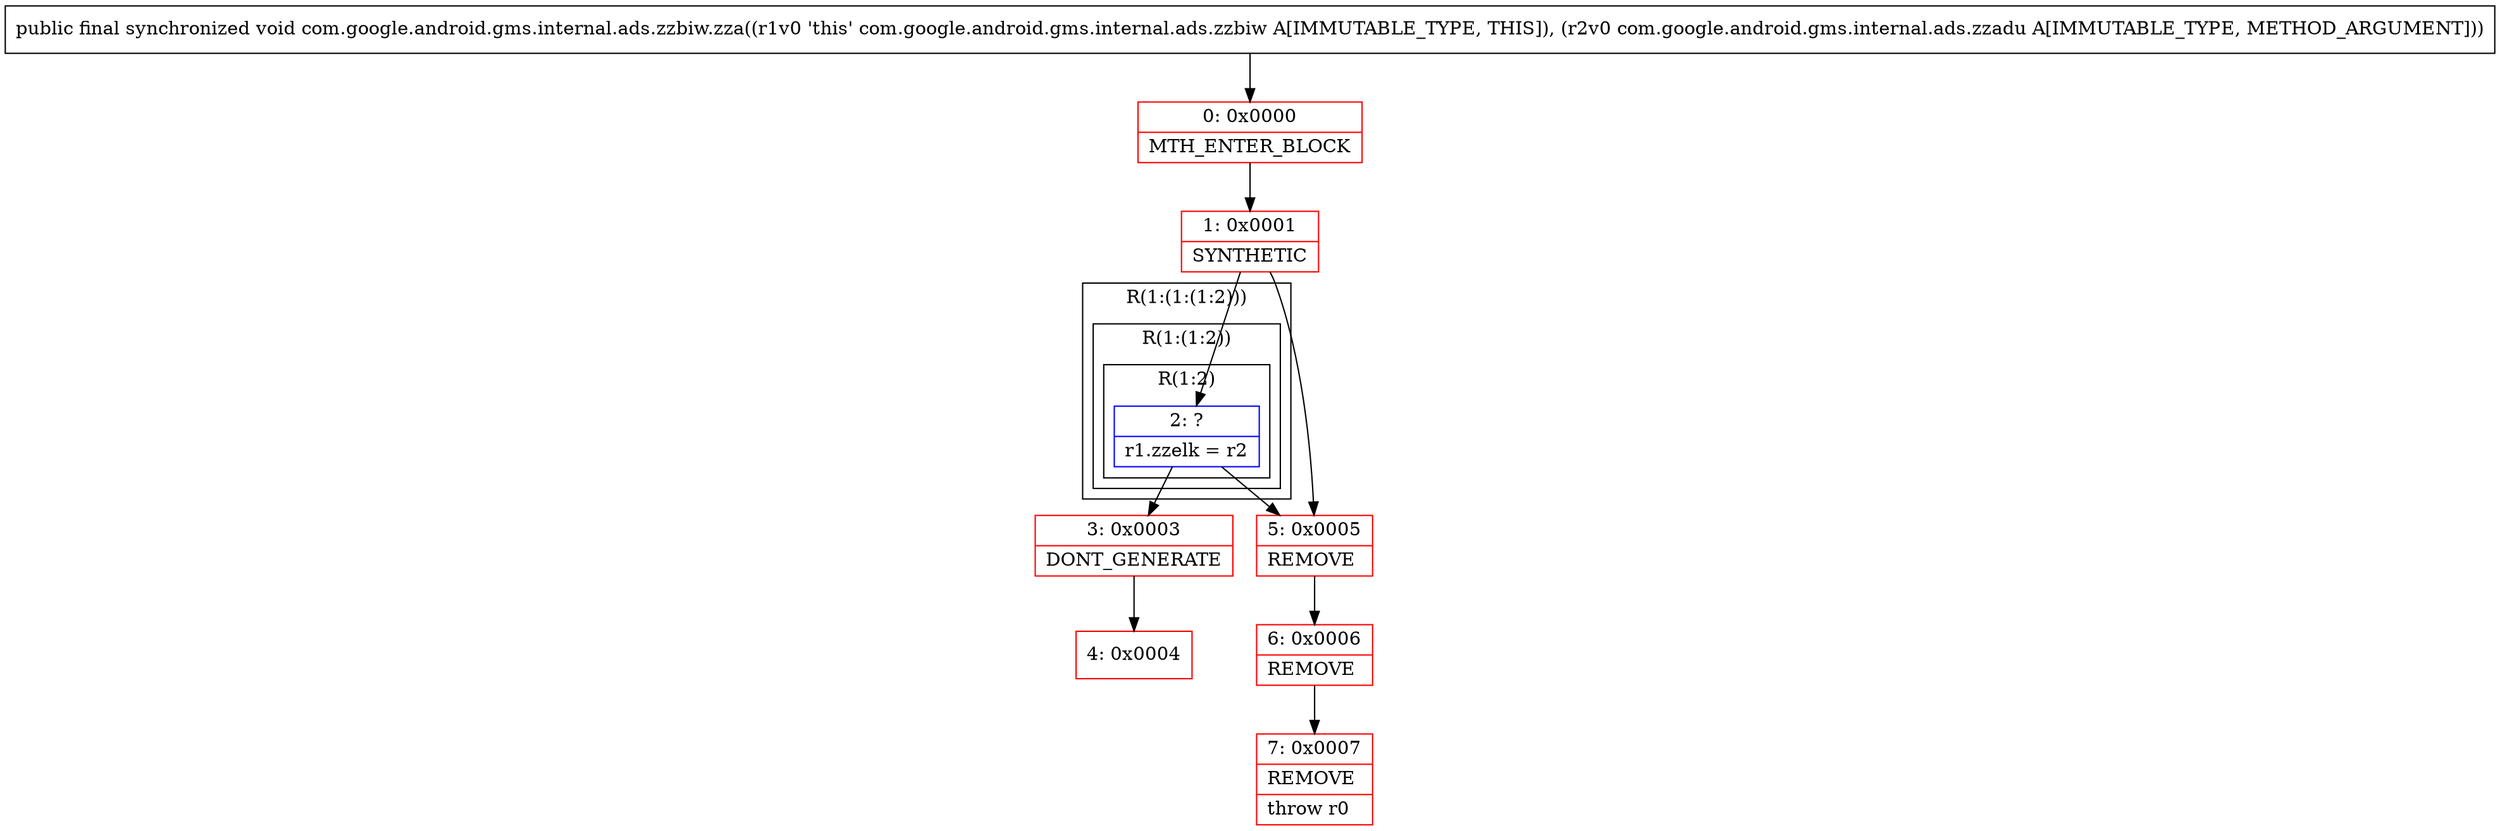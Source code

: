 digraph "CFG forcom.google.android.gms.internal.ads.zzbiw.zza(Lcom\/google\/android\/gms\/internal\/ads\/zzadu;)V" {
subgraph cluster_Region_1335772154 {
label = "R(1:(1:(1:2)))";
node [shape=record,color=blue];
subgraph cluster_Region_121879659 {
label = "R(1:(1:2))";
node [shape=record,color=blue];
subgraph cluster_Region_878398143 {
label = "R(1:2)";
node [shape=record,color=blue];
Node_2 [shape=record,label="{2\:\ ?|r1.zzelk = r2\l}"];
}
}
}
Node_0 [shape=record,color=red,label="{0\:\ 0x0000|MTH_ENTER_BLOCK\l}"];
Node_1 [shape=record,color=red,label="{1\:\ 0x0001|SYNTHETIC\l}"];
Node_3 [shape=record,color=red,label="{3\:\ 0x0003|DONT_GENERATE\l}"];
Node_4 [shape=record,color=red,label="{4\:\ 0x0004}"];
Node_5 [shape=record,color=red,label="{5\:\ 0x0005|REMOVE\l}"];
Node_6 [shape=record,color=red,label="{6\:\ 0x0006|REMOVE\l}"];
Node_7 [shape=record,color=red,label="{7\:\ 0x0007|REMOVE\l|throw r0\l}"];
MethodNode[shape=record,label="{public final synchronized void com.google.android.gms.internal.ads.zzbiw.zza((r1v0 'this' com.google.android.gms.internal.ads.zzbiw A[IMMUTABLE_TYPE, THIS]), (r2v0 com.google.android.gms.internal.ads.zzadu A[IMMUTABLE_TYPE, METHOD_ARGUMENT])) }"];
MethodNode -> Node_0;
Node_2 -> Node_3;
Node_2 -> Node_5;
Node_0 -> Node_1;
Node_1 -> Node_2;
Node_1 -> Node_5;
Node_3 -> Node_4;
Node_5 -> Node_6;
Node_6 -> Node_7;
}

